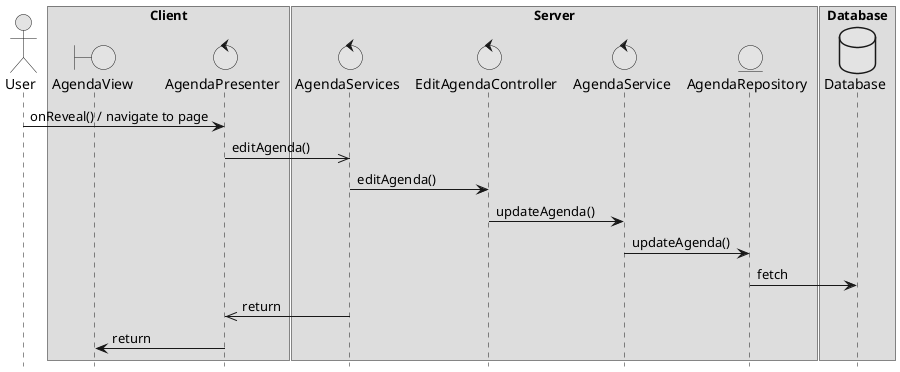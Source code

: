 @startuml  design3

skinparam monochrome true
skinparam shadowing false
hide footbox

actor User
boundary AgendaView
control AgendaPresenter
control AgendaServices
control EditAgendaController
control AgendaService
entity AgendaRepository
database Database 

box "Client"
participant AgendaView
participant AgendaPresenter 
end box

box "Server"
participant AgendaServices
participant EditAgendaController
participant AgendaService
participant AgendaRepository
end box

box "Database"
participant Database
end box

User -> AgendaPresenter : onReveal() / navigate to page 
AgendaPresenter ->> AgendaServices : editAgenda()
AgendaServices -> EditAgendaController : editAgenda()
EditAgendaController -> AgendaService : updateAgenda()
AgendaService -> AgendaRepository : updateAgenda()
AgendaRepository -> Database : fetch
AgendaServices ->> AgendaPresenter : return 
AgendaPresenter -> AgendaView : return

@enduml
